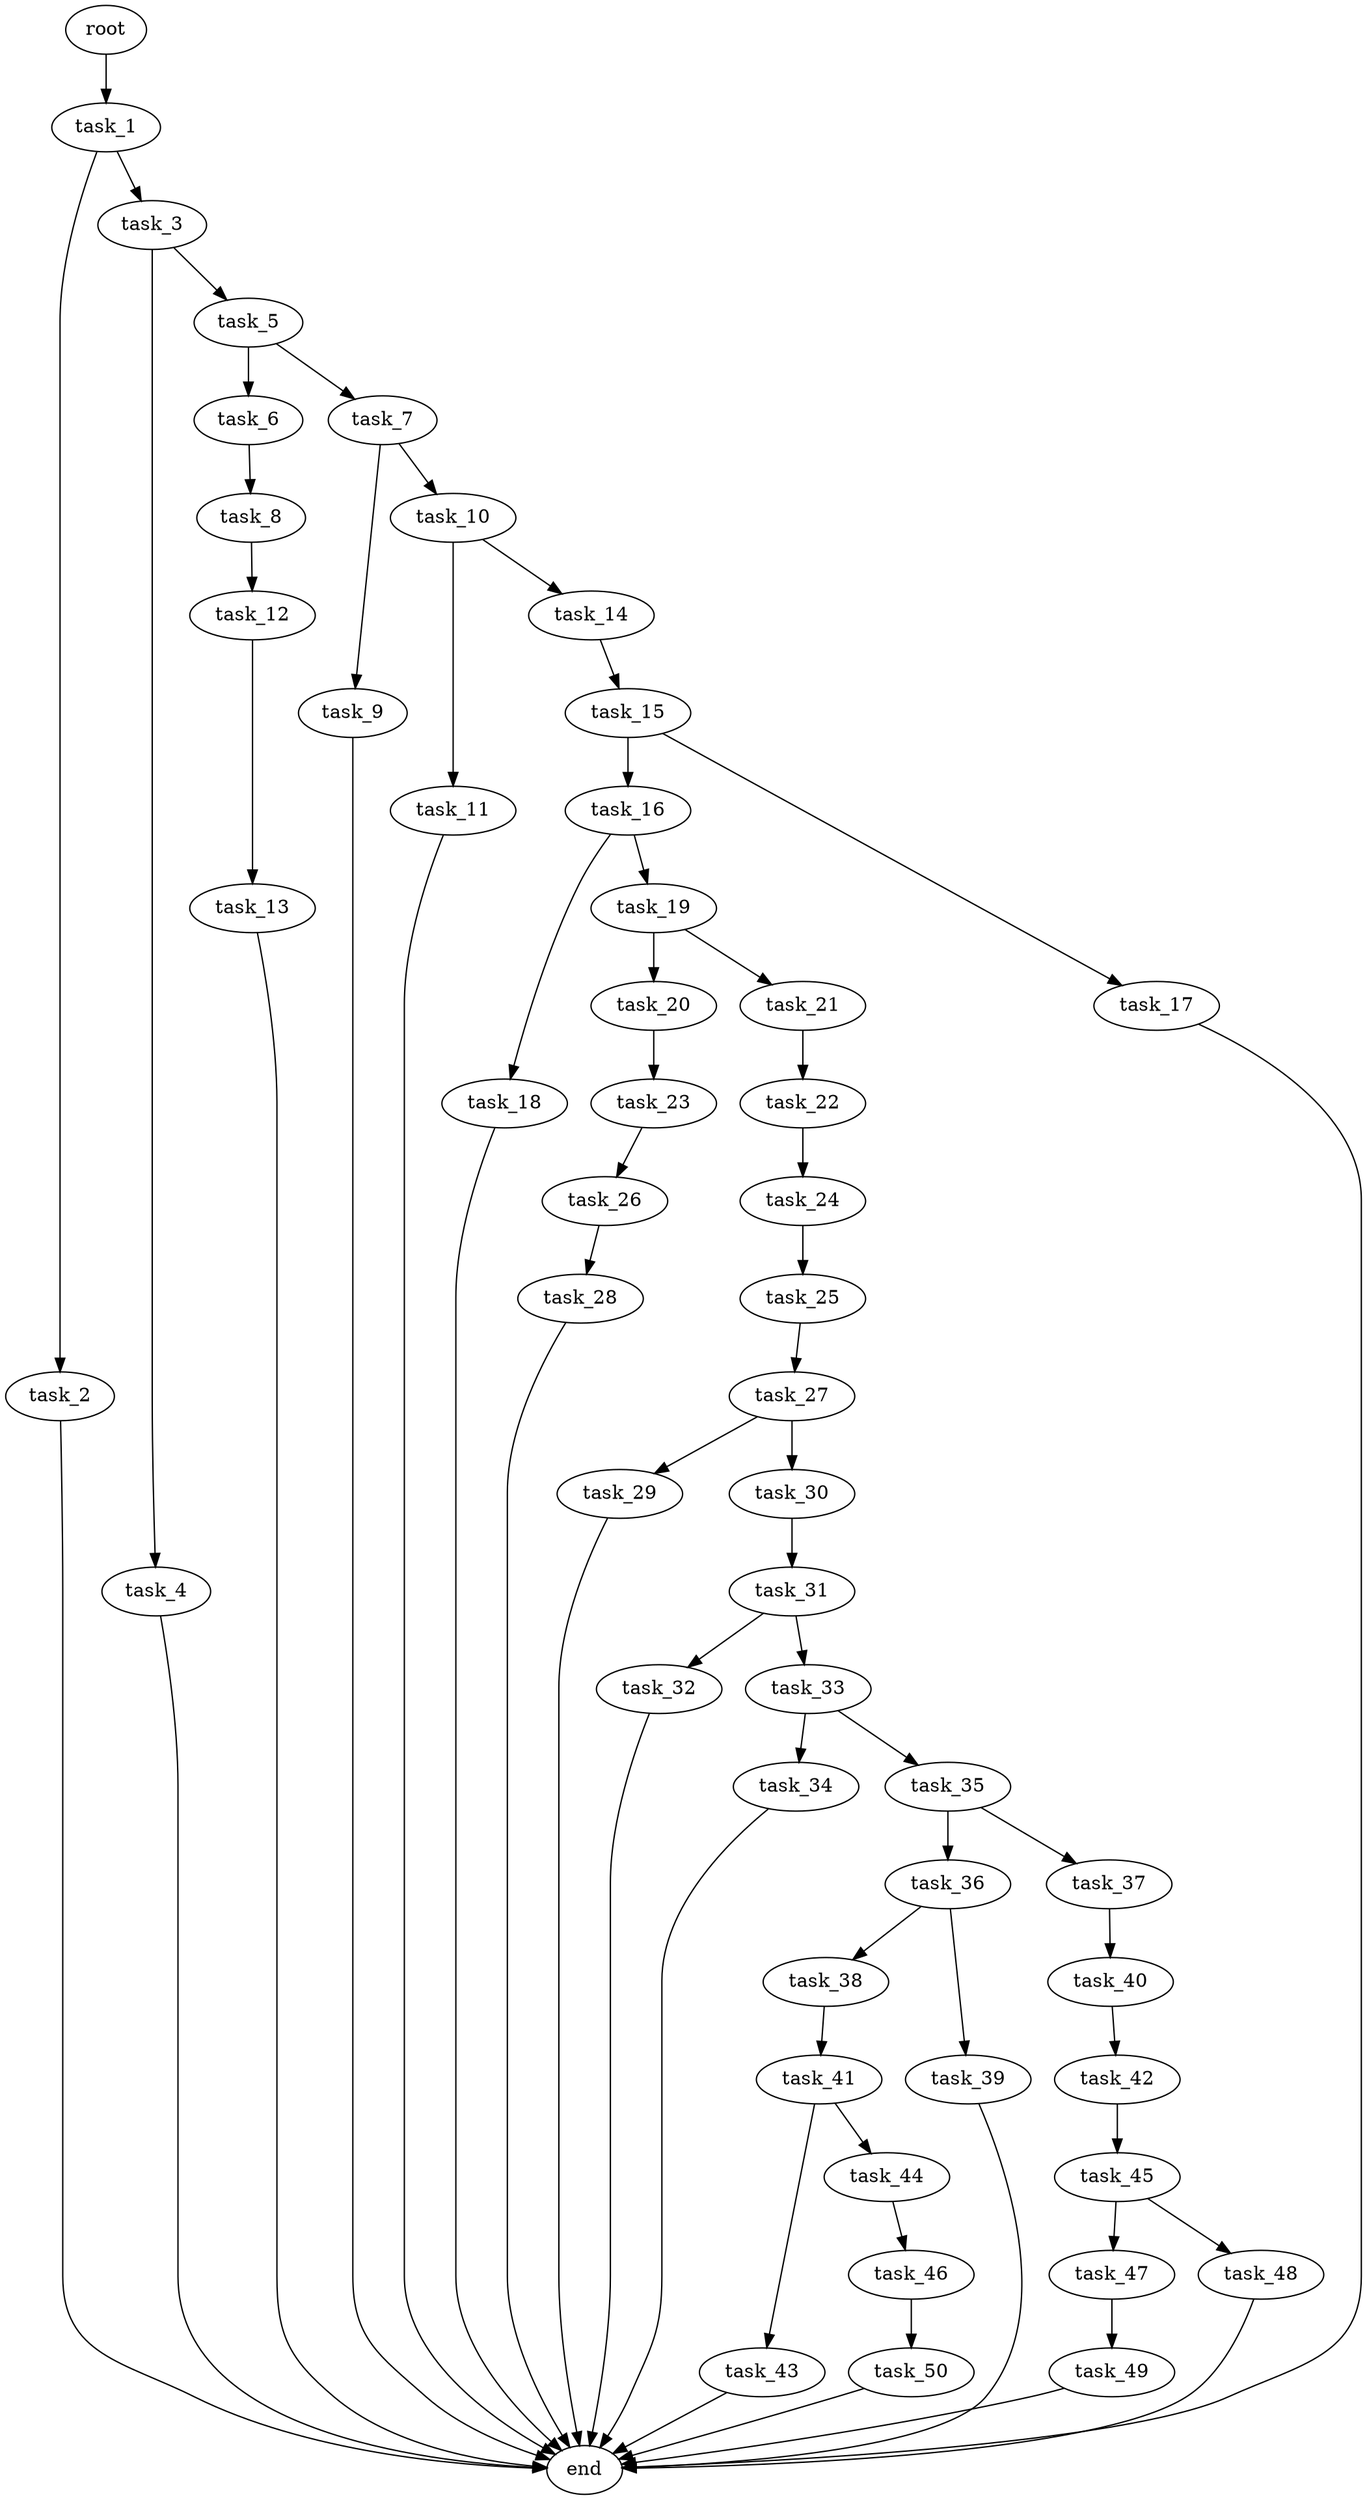 digraph G {
  root [size="0.000000e+00"];
  task_1 [size="6.407324e+10"];
  task_2 [size="4.016244e+10"];
  task_3 [size="2.270905e+10"];
  task_4 [size="8.429550e+10"];
  task_5 [size="7.655313e+10"];
  task_6 [size="5.766955e+10"];
  task_7 [size="1.812069e+10"];
  task_8 [size="9.520934e+10"];
  task_9 [size="7.794864e+10"];
  task_10 [size="7.069762e+10"];
  task_11 [size="9.480452e+10"];
  task_12 [size="1.137034e+10"];
  task_13 [size="6.438847e+10"];
  task_14 [size="4.826060e+10"];
  task_15 [size="5.774533e+09"];
  task_16 [size="3.298976e+10"];
  task_17 [size="2.231319e+10"];
  task_18 [size="6.450749e+09"];
  task_19 [size="9.078521e+10"];
  task_20 [size="4.997459e+09"];
  task_21 [size="7.428525e+10"];
  task_22 [size="6.856227e+10"];
  task_23 [size="5.790515e+10"];
  task_24 [size="8.204782e+09"];
  task_25 [size="4.517174e+10"];
  task_26 [size="1.283696e+10"];
  task_27 [size="1.569625e+10"];
  task_28 [size="4.798663e+10"];
  task_29 [size="5.186420e+10"];
  task_30 [size="2.052021e+09"];
  task_31 [size="5.365199e+10"];
  task_32 [size="4.464054e+10"];
  task_33 [size="5.834306e+10"];
  task_34 [size="9.889025e+10"];
  task_35 [size="4.005385e+10"];
  task_36 [size="5.352297e+09"];
  task_37 [size="8.274006e+10"];
  task_38 [size="3.347323e+10"];
  task_39 [size="4.482548e+10"];
  task_40 [size="6.128607e+10"];
  task_41 [size="7.900797e+10"];
  task_42 [size="7.272062e+10"];
  task_43 [size="6.562033e+10"];
  task_44 [size="8.326475e+10"];
  task_45 [size="4.771166e+10"];
  task_46 [size="2.849310e+10"];
  task_47 [size="6.143390e+10"];
  task_48 [size="6.243197e+10"];
  task_49 [size="5.697454e+09"];
  task_50 [size="1.613138e+10"];
  end [size="0.000000e+00"];

  root -> task_1 [size="1.000000e-12"];
  task_1 -> task_2 [size="4.016244e+08"];
  task_1 -> task_3 [size="2.270905e+08"];
  task_2 -> end [size="1.000000e-12"];
  task_3 -> task_4 [size="8.429550e+08"];
  task_3 -> task_5 [size="7.655313e+08"];
  task_4 -> end [size="1.000000e-12"];
  task_5 -> task_6 [size="5.766955e+08"];
  task_5 -> task_7 [size="1.812069e+08"];
  task_6 -> task_8 [size="9.520934e+08"];
  task_7 -> task_9 [size="7.794864e+08"];
  task_7 -> task_10 [size="7.069762e+08"];
  task_8 -> task_12 [size="1.137034e+08"];
  task_9 -> end [size="1.000000e-12"];
  task_10 -> task_11 [size="9.480452e+08"];
  task_10 -> task_14 [size="4.826060e+08"];
  task_11 -> end [size="1.000000e-12"];
  task_12 -> task_13 [size="6.438847e+08"];
  task_13 -> end [size="1.000000e-12"];
  task_14 -> task_15 [size="5.774533e+07"];
  task_15 -> task_16 [size="3.298976e+08"];
  task_15 -> task_17 [size="2.231319e+08"];
  task_16 -> task_18 [size="6.450749e+07"];
  task_16 -> task_19 [size="9.078521e+08"];
  task_17 -> end [size="1.000000e-12"];
  task_18 -> end [size="1.000000e-12"];
  task_19 -> task_20 [size="4.997459e+07"];
  task_19 -> task_21 [size="7.428525e+08"];
  task_20 -> task_23 [size="5.790515e+08"];
  task_21 -> task_22 [size="6.856227e+08"];
  task_22 -> task_24 [size="8.204782e+07"];
  task_23 -> task_26 [size="1.283696e+08"];
  task_24 -> task_25 [size="4.517174e+08"];
  task_25 -> task_27 [size="1.569625e+08"];
  task_26 -> task_28 [size="4.798663e+08"];
  task_27 -> task_29 [size="5.186420e+08"];
  task_27 -> task_30 [size="2.052021e+07"];
  task_28 -> end [size="1.000000e-12"];
  task_29 -> end [size="1.000000e-12"];
  task_30 -> task_31 [size="5.365199e+08"];
  task_31 -> task_32 [size="4.464054e+08"];
  task_31 -> task_33 [size="5.834306e+08"];
  task_32 -> end [size="1.000000e-12"];
  task_33 -> task_34 [size="9.889025e+08"];
  task_33 -> task_35 [size="4.005385e+08"];
  task_34 -> end [size="1.000000e-12"];
  task_35 -> task_36 [size="5.352297e+07"];
  task_35 -> task_37 [size="8.274006e+08"];
  task_36 -> task_38 [size="3.347323e+08"];
  task_36 -> task_39 [size="4.482548e+08"];
  task_37 -> task_40 [size="6.128607e+08"];
  task_38 -> task_41 [size="7.900797e+08"];
  task_39 -> end [size="1.000000e-12"];
  task_40 -> task_42 [size="7.272062e+08"];
  task_41 -> task_43 [size="6.562033e+08"];
  task_41 -> task_44 [size="8.326475e+08"];
  task_42 -> task_45 [size="4.771166e+08"];
  task_43 -> end [size="1.000000e-12"];
  task_44 -> task_46 [size="2.849310e+08"];
  task_45 -> task_47 [size="6.143390e+08"];
  task_45 -> task_48 [size="6.243197e+08"];
  task_46 -> task_50 [size="1.613138e+08"];
  task_47 -> task_49 [size="5.697454e+07"];
  task_48 -> end [size="1.000000e-12"];
  task_49 -> end [size="1.000000e-12"];
  task_50 -> end [size="1.000000e-12"];
}
